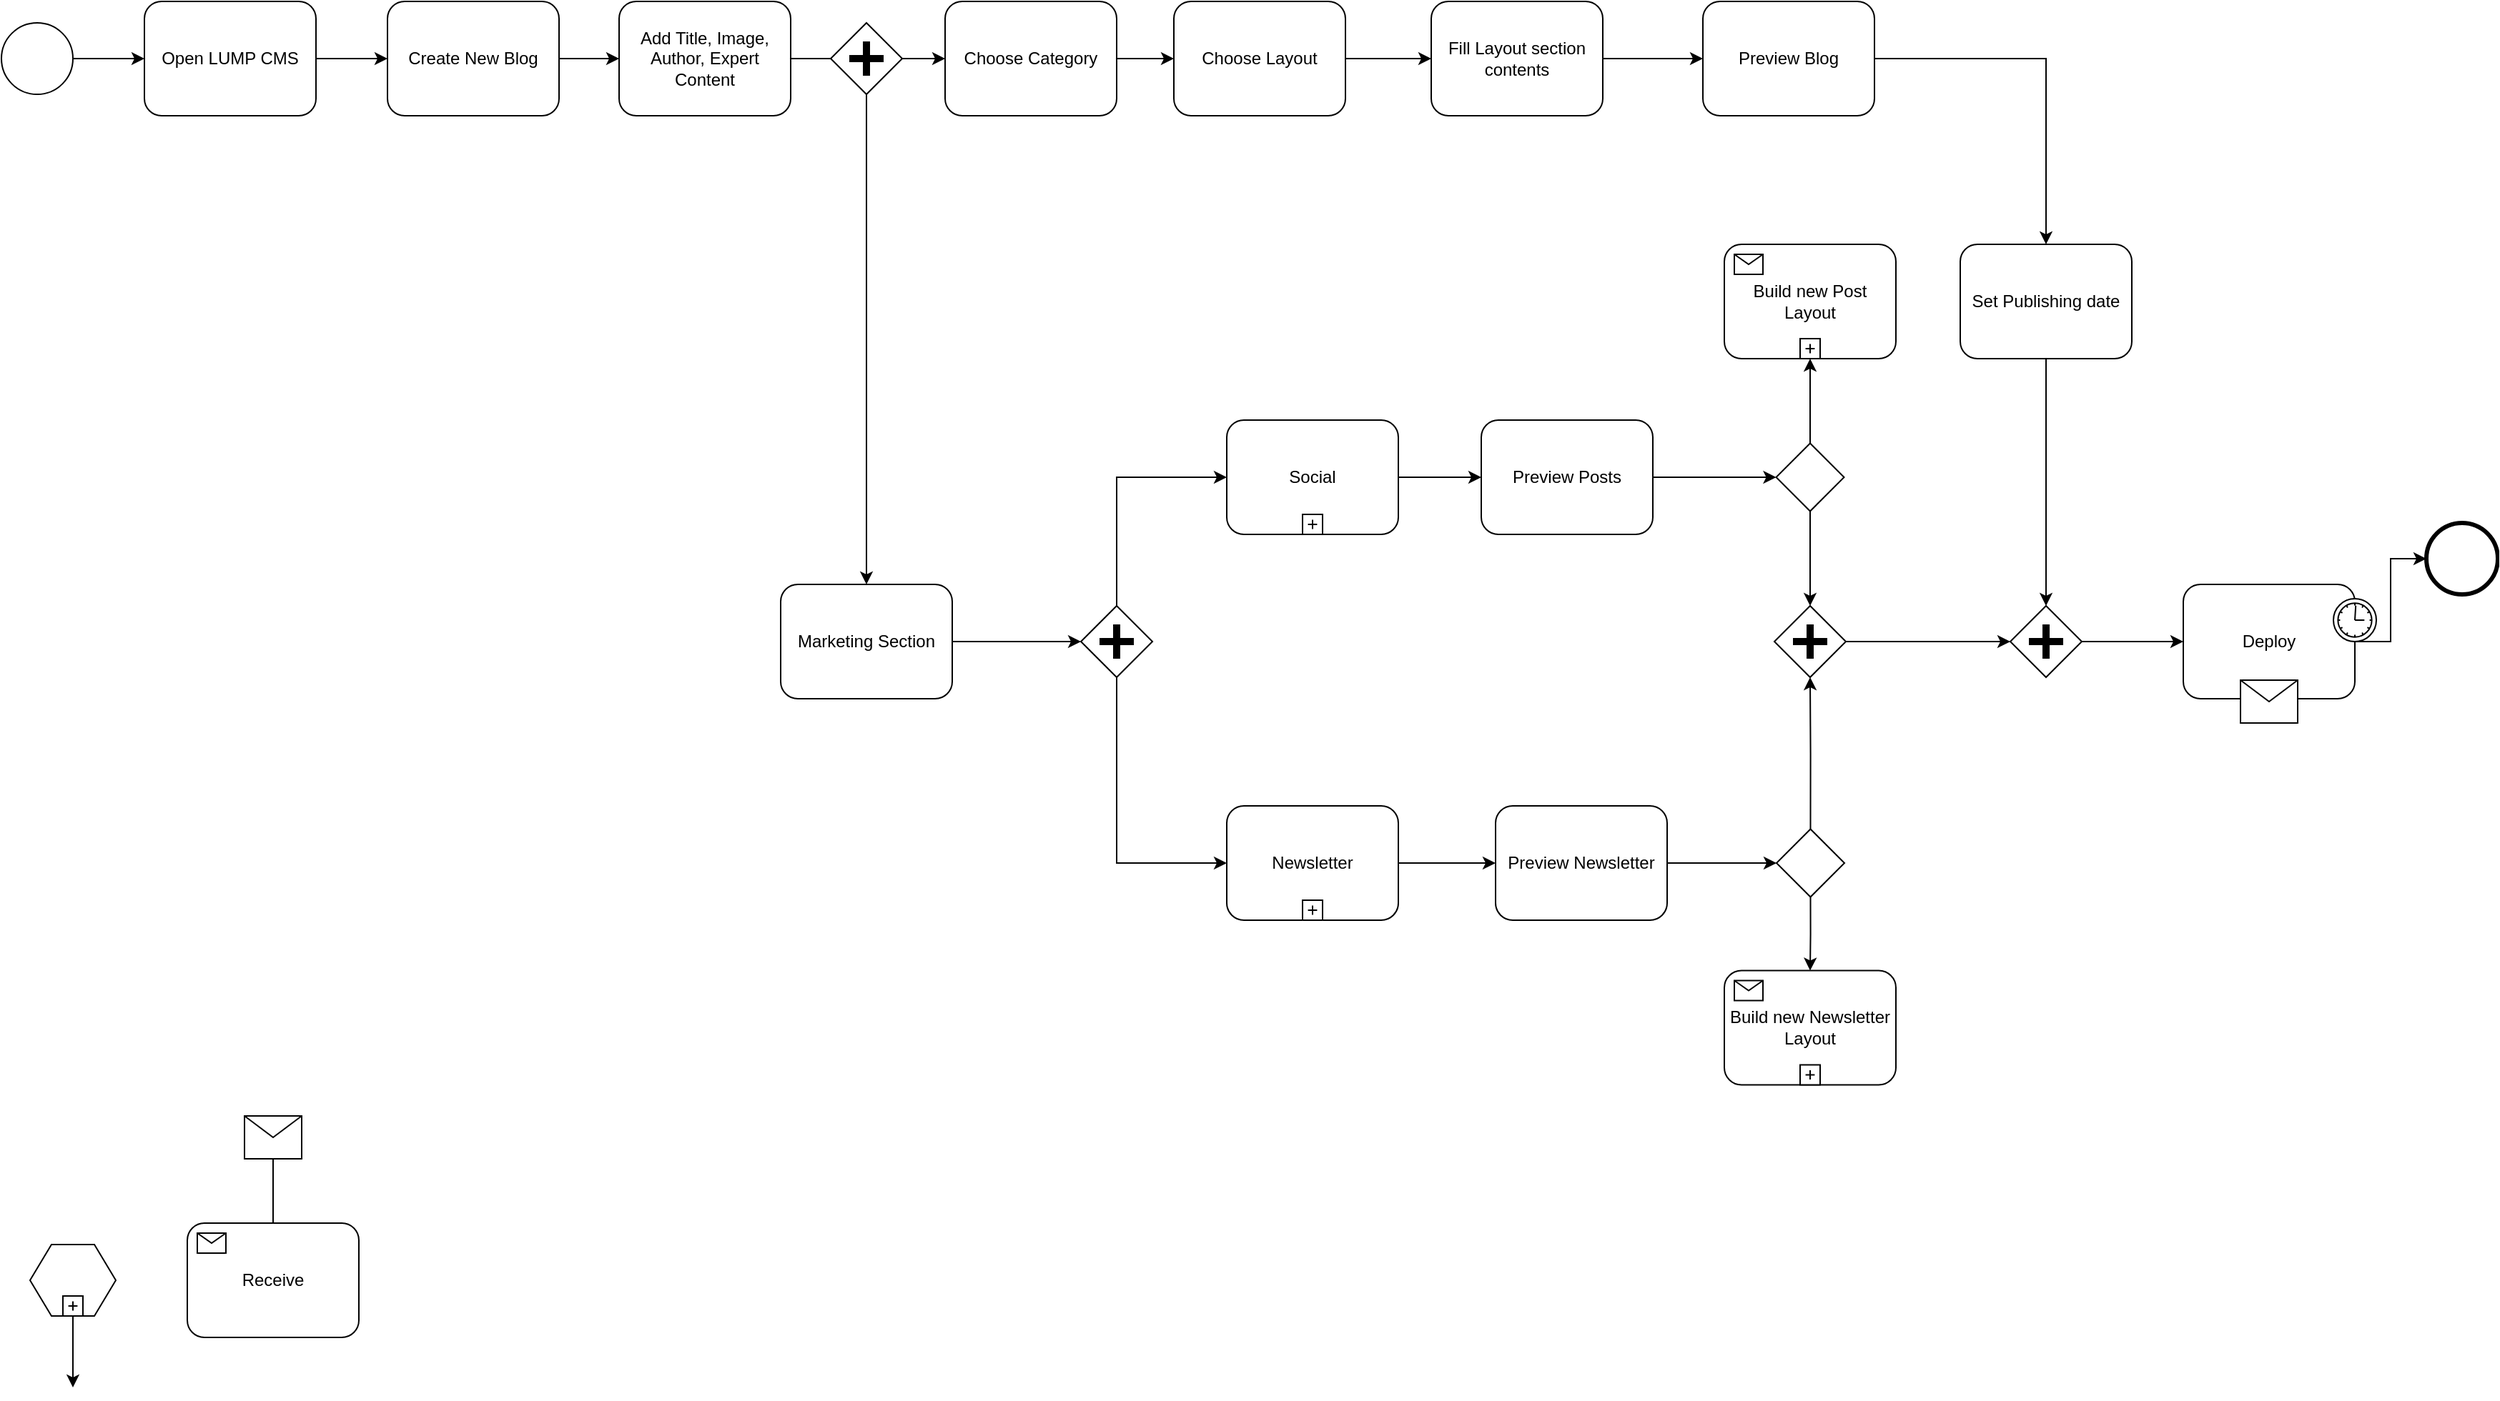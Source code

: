 <mxfile version="16.5.3" type="github">
  <diagram name="Page-1" id="2a216829-ef6e-dabb-86c1-c78162f3ba2b">
    <mxGraphModel dx="1572" dy="1977" grid="1" gridSize="10" guides="1" tooltips="1" connect="1" arrows="1" fold="1" page="1" pageScale="1" pageWidth="850" pageHeight="1100" background="none" math="0" shadow="0">
      <root>
        <mxCell id="0" />
        <mxCell id="1" parent="0" />
        <mxCell id="7a84cebc1def654-1" value="" style="shape=mxgraph.bpmn.shape;html=1;verticalLabelPosition=bottom;labelBackgroundColor=#ffffff;verticalAlign=top;perimeter=ellipsePerimeter;outline=standard;symbol=general;" parent="1" vertex="1">
          <mxGeometry x="80" y="-575" width="50" height="50" as="geometry" />
        </mxCell>
        <mxCell id="7a84cebc1def654-2" value="Open LUMP CMS" style="shape=ext;rounded=1;html=1;whiteSpace=wrap;" parent="1" vertex="1">
          <mxGeometry x="180" y="-590" width="120" height="80" as="geometry" />
        </mxCell>
        <mxCell id="X5YXpkj6SkCxkb7I7DJk-2" value="" style="edgeStyle=orthogonalEdgeStyle;rounded=0;orthogonalLoop=1;jettySize=auto;html=1;" parent="1" source="7a84cebc1def654-3" target="X5YXpkj6SkCxkb7I7DJk-1" edge="1">
          <mxGeometry relative="1" as="geometry" />
        </mxCell>
        <mxCell id="7a84cebc1def654-3" value="Create New Blog" style="shape=ext;rounded=1;html=1;whiteSpace=wrap;" parent="1" vertex="1">
          <mxGeometry x="350" y="-590" width="120" height="80" as="geometry" />
        </mxCell>
        <mxCell id="7a84cebc1def654-6" value="" style="shape=hexagon;whiteSpace=wrap;html=1;perimeter=hexagonPerimeter;" parent="1" vertex="1">
          <mxGeometry x="100" y="280" width="60" height="50" as="geometry" />
        </mxCell>
        <mxCell id="7a84cebc1def654-7" value="" style="html=1;shape=plus;" parent="7a84cebc1def654-6" vertex="1">
          <mxGeometry x="0.5" y="1" width="14" height="14" relative="1" as="geometry">
            <mxPoint x="-7" y="-14" as="offset" />
          </mxGeometry>
        </mxCell>
        <mxCell id="7a84cebc1def654-14" value="Receive" style="html=1;whiteSpace=wrap;rounded=1;" parent="1" vertex="1">
          <mxGeometry x="210" y="265" width="120" height="80" as="geometry" />
        </mxCell>
        <mxCell id="7a84cebc1def654-15" value="" style="html=1;shape=message;" parent="7a84cebc1def654-14" vertex="1">
          <mxGeometry width="20" height="14" relative="1" as="geometry">
            <mxPoint x="7" y="7" as="offset" />
          </mxGeometry>
        </mxCell>
        <mxCell id="7a84cebc1def654-27" value="" style="shape=message;whiteSpace=wrap;html=1;" parent="1" vertex="1">
          <mxGeometry x="250" y="190" width="40" height="30" as="geometry" />
        </mxCell>
        <mxCell id="7a84cebc1def654-36" style="edgeStyle=orthogonalEdgeStyle;rounded=0;html=1;jettySize=auto;orthogonalLoop=1;" parent="1" source="7a84cebc1def654-1" target="7a84cebc1def654-2" edge="1">
          <mxGeometry relative="1" as="geometry" />
        </mxCell>
        <mxCell id="7a84cebc1def654-39" style="edgeStyle=orthogonalEdgeStyle;rounded=0;html=1;jettySize=auto;orthogonalLoop=1;" parent="1" source="7a84cebc1def654-2" target="7a84cebc1def654-3" edge="1">
          <mxGeometry relative="1" as="geometry" />
        </mxCell>
        <mxCell id="7a84cebc1def654-41" style="edgeStyle=orthogonalEdgeStyle;rounded=0;html=1;jettySize=auto;orthogonalLoop=1;endArrow=none;endFill=0;" parent="1" source="7a84cebc1def654-27" target="7a84cebc1def654-14" edge="1">
          <mxGeometry relative="1" as="geometry" />
        </mxCell>
        <mxCell id="7a84cebc1def654-48" style="edgeStyle=orthogonalEdgeStyle;rounded=0;html=1;jettySize=auto;orthogonalLoop=1;" parent="1" source="7a84cebc1def654-6" edge="1">
          <mxGeometry relative="1" as="geometry">
            <mxPoint x="130" y="380" as="targetPoint" />
          </mxGeometry>
        </mxCell>
        <mxCell id="X5YXpkj6SkCxkb7I7DJk-6" value="" style="edgeStyle=orthogonalEdgeStyle;rounded=0;orthogonalLoop=1;jettySize=auto;html=1;startArrow=none;" parent="1" source="h5QCOc6M9xlX3XSJMmyj-26" target="X5YXpkj6SkCxkb7I7DJk-5" edge="1">
          <mxGeometry relative="1" as="geometry" />
        </mxCell>
        <mxCell id="X5YXpkj6SkCxkb7I7DJk-1" value="Add Title, Image, Author, Expert Content" style="shape=ext;rounded=1;html=1;whiteSpace=wrap;" parent="1" vertex="1">
          <mxGeometry x="512" y="-590" width="120" height="80" as="geometry" />
        </mxCell>
        <mxCell id="X5YXpkj6SkCxkb7I7DJk-8" value="" style="edgeStyle=orthogonalEdgeStyle;rounded=0;orthogonalLoop=1;jettySize=auto;html=1;" parent="1" source="X5YXpkj6SkCxkb7I7DJk-5" target="X5YXpkj6SkCxkb7I7DJk-7" edge="1">
          <mxGeometry relative="1" as="geometry" />
        </mxCell>
        <mxCell id="X5YXpkj6SkCxkb7I7DJk-5" value="Choose Category" style="shape=ext;rounded=1;html=1;whiteSpace=wrap;" parent="1" vertex="1">
          <mxGeometry x="740" y="-590" width="120" height="80" as="geometry" />
        </mxCell>
        <mxCell id="h5QCOc6M9xlX3XSJMmyj-9" value="" style="edgeStyle=orthogonalEdgeStyle;rounded=0;orthogonalLoop=1;jettySize=auto;html=1;" edge="1" parent="1" source="X5YXpkj6SkCxkb7I7DJk-7" target="h5QCOc6M9xlX3XSJMmyj-8">
          <mxGeometry relative="1" as="geometry" />
        </mxCell>
        <mxCell id="X5YXpkj6SkCxkb7I7DJk-7" value="Choose Layout" style="shape=ext;rounded=1;html=1;whiteSpace=wrap;" parent="1" vertex="1">
          <mxGeometry x="900" y="-590" width="120" height="80" as="geometry" />
        </mxCell>
        <mxCell id="h5QCOc6M9xlX3XSJMmyj-3" value="Marketing Section" style="shape=ext;rounded=1;html=1;whiteSpace=wrap;" vertex="1" parent="1">
          <mxGeometry x="625" y="-182" width="120" height="80" as="geometry" />
        </mxCell>
        <mxCell id="h5QCOc6M9xlX3XSJMmyj-30" style="edgeStyle=orthogonalEdgeStyle;rounded=0;orthogonalLoop=1;jettySize=auto;html=1;exitX=0.5;exitY=0;exitDx=0;exitDy=0;entryX=0;entryY=0.5;entryDx=0;entryDy=0;" edge="1" parent="1" source="h5QCOc6M9xlX3XSJMmyj-4" target="h5QCOc6M9xlX3XSJMmyj-22">
          <mxGeometry relative="1" as="geometry" />
        </mxCell>
        <mxCell id="h5QCOc6M9xlX3XSJMmyj-35" style="edgeStyle=orthogonalEdgeStyle;rounded=0;orthogonalLoop=1;jettySize=auto;html=1;exitX=0.5;exitY=1;exitDx=0;exitDy=0;entryX=0;entryY=0.5;entryDx=0;entryDy=0;" edge="1" parent="1" source="h5QCOc6M9xlX3XSJMmyj-4" target="h5QCOc6M9xlX3XSJMmyj-31">
          <mxGeometry relative="1" as="geometry" />
        </mxCell>
        <mxCell id="h5QCOc6M9xlX3XSJMmyj-4" value="" style="shape=mxgraph.bpmn.shape;html=1;verticalLabelPosition=bottom;labelBackgroundColor=#ffffff;verticalAlign=top;perimeter=rhombusPerimeter;background=gateway;outline=none;symbol=parallelGw;" vertex="1" parent="1">
          <mxGeometry x="835" y="-167" width="50" height="50" as="geometry" />
        </mxCell>
        <mxCell id="h5QCOc6M9xlX3XSJMmyj-6" style="edgeStyle=orthogonalEdgeStyle;rounded=0;html=1;jettySize=auto;orthogonalLoop=1;" edge="1" parent="1" source="h5QCOc6M9xlX3XSJMmyj-3" target="h5QCOc6M9xlX3XSJMmyj-4">
          <mxGeometry relative="1" as="geometry" />
        </mxCell>
        <mxCell id="h5QCOc6M9xlX3XSJMmyj-11" value="" style="edgeStyle=orthogonalEdgeStyle;rounded=0;orthogonalLoop=1;jettySize=auto;html=1;" edge="1" parent="1" source="h5QCOc6M9xlX3XSJMmyj-8" target="h5QCOc6M9xlX3XSJMmyj-10">
          <mxGeometry relative="1" as="geometry" />
        </mxCell>
        <mxCell id="h5QCOc6M9xlX3XSJMmyj-8" value="Fill Layout section contents" style="shape=ext;rounded=1;html=1;whiteSpace=wrap;" vertex="1" parent="1">
          <mxGeometry x="1080" y="-590" width="120" height="80" as="geometry" />
        </mxCell>
        <mxCell id="h5QCOc6M9xlX3XSJMmyj-99" style="edgeStyle=orthogonalEdgeStyle;rounded=0;orthogonalLoop=1;jettySize=auto;html=1;exitX=1;exitY=0.5;exitDx=0;exitDy=0;" edge="1" parent="1" source="h5QCOc6M9xlX3XSJMmyj-10" target="h5QCOc6M9xlX3XSJMmyj-14">
          <mxGeometry relative="1" as="geometry" />
        </mxCell>
        <mxCell id="h5QCOc6M9xlX3XSJMmyj-10" value="Preview Blog" style="shape=ext;rounded=1;html=1;whiteSpace=wrap;" vertex="1" parent="1">
          <mxGeometry x="1270" y="-590" width="120" height="80" as="geometry" />
        </mxCell>
        <mxCell id="h5QCOc6M9xlX3XSJMmyj-12" value="" style="shape=mxgraph.bpmn.shape;html=1;verticalLabelPosition=bottom;labelBackgroundColor=#ffffff;verticalAlign=top;perimeter=ellipsePerimeter;outline=end;symbol=general;" vertex="1" parent="1">
          <mxGeometry x="1776" y="-225.0" width="50" height="50" as="geometry" />
        </mxCell>
        <mxCell id="h5QCOc6M9xlX3XSJMmyj-42" style="edgeStyle=orthogonalEdgeStyle;rounded=0;orthogonalLoop=1;jettySize=auto;html=1;exitX=0.5;exitY=1;exitDx=0;exitDy=0;entryX=0.5;entryY=0;entryDx=0;entryDy=0;" edge="1" parent="1" source="h5QCOc6M9xlX3XSJMmyj-14" target="h5QCOc6M9xlX3XSJMmyj-40">
          <mxGeometry relative="1" as="geometry" />
        </mxCell>
        <mxCell id="h5QCOc6M9xlX3XSJMmyj-14" value="Set Publishing date" style="shape=ext;rounded=1;html=1;whiteSpace=wrap;" vertex="1" parent="1">
          <mxGeometry x="1450" y="-420" width="120" height="80" as="geometry" />
        </mxCell>
        <mxCell id="h5QCOc6M9xlX3XSJMmyj-60" style="edgeStyle=orthogonalEdgeStyle;rounded=0;orthogonalLoop=1;jettySize=auto;html=1;exitX=1;exitY=0.5;exitDx=0;exitDy=0;entryX=0;entryY=0.5;entryDx=0;entryDy=0;" edge="1" parent="1" source="h5QCOc6M9xlX3XSJMmyj-22" target="h5QCOc6M9xlX3XSJMmyj-54">
          <mxGeometry relative="1" as="geometry" />
        </mxCell>
        <mxCell id="h5QCOc6M9xlX3XSJMmyj-22" value="Social" style="html=1;whiteSpace=wrap;rounded=1;" vertex="1" parent="1">
          <mxGeometry x="937" y="-297" width="120" height="80" as="geometry" />
        </mxCell>
        <mxCell id="h5QCOc6M9xlX3XSJMmyj-23" value="" style="html=1;shape=plus;" vertex="1" parent="h5QCOc6M9xlX3XSJMmyj-22">
          <mxGeometry x="0.5" y="1" width="14" height="14" relative="1" as="geometry">
            <mxPoint x="-7" y="-14" as="offset" />
          </mxGeometry>
        </mxCell>
        <mxCell id="h5QCOc6M9xlX3XSJMmyj-28" style="edgeStyle=orthogonalEdgeStyle;rounded=0;orthogonalLoop=1;jettySize=auto;html=1;exitX=0.5;exitY=1;exitDx=0;exitDy=0;" edge="1" parent="1" source="h5QCOc6M9xlX3XSJMmyj-26" target="h5QCOc6M9xlX3XSJMmyj-3">
          <mxGeometry relative="1" as="geometry" />
        </mxCell>
        <mxCell id="h5QCOc6M9xlX3XSJMmyj-26" value="" style="shape=mxgraph.bpmn.shape;html=1;verticalLabelPosition=bottom;labelBackgroundColor=#ffffff;verticalAlign=top;perimeter=rhombusPerimeter;background=gateway;outline=none;symbol=parallelGw;" vertex="1" parent="1">
          <mxGeometry x="660" y="-575" width="50" height="50" as="geometry" />
        </mxCell>
        <mxCell id="h5QCOc6M9xlX3XSJMmyj-27" value="" style="edgeStyle=orthogonalEdgeStyle;rounded=0;orthogonalLoop=1;jettySize=auto;html=1;endArrow=none;" edge="1" parent="1" source="X5YXpkj6SkCxkb7I7DJk-1" target="h5QCOc6M9xlX3XSJMmyj-26">
          <mxGeometry relative="1" as="geometry">
            <mxPoint x="632" y="-550" as="sourcePoint" />
            <mxPoint x="680" y="-550" as="targetPoint" />
          </mxGeometry>
        </mxCell>
        <mxCell id="h5QCOc6M9xlX3XSJMmyj-58" style="edgeStyle=orthogonalEdgeStyle;rounded=0;orthogonalLoop=1;jettySize=auto;html=1;exitX=1;exitY=0.5;exitDx=0;exitDy=0;entryX=0;entryY=0.5;entryDx=0;entryDy=0;" edge="1" parent="1" source="h5QCOc6M9xlX3XSJMmyj-31" target="h5QCOc6M9xlX3XSJMmyj-57">
          <mxGeometry relative="1" as="geometry" />
        </mxCell>
        <mxCell id="h5QCOc6M9xlX3XSJMmyj-31" value="Newsletter" style="html=1;whiteSpace=wrap;rounded=1;" vertex="1" parent="1">
          <mxGeometry x="937" y="-27" width="120" height="80" as="geometry" />
        </mxCell>
        <mxCell id="h5QCOc6M9xlX3XSJMmyj-32" value="" style="html=1;shape=plus;" vertex="1" parent="h5QCOc6M9xlX3XSJMmyj-31">
          <mxGeometry x="0.5" y="1" width="14" height="14" relative="1" as="geometry">
            <mxPoint x="-7" y="-14" as="offset" />
          </mxGeometry>
        </mxCell>
        <mxCell id="h5QCOc6M9xlX3XSJMmyj-41" style="edgeStyle=orthogonalEdgeStyle;rounded=0;orthogonalLoop=1;jettySize=auto;html=1;exitX=1;exitY=0.5;exitDx=0;exitDy=0;entryX=0;entryY=0.5;entryDx=0;entryDy=0;" edge="1" parent="1" source="h5QCOc6M9xlX3XSJMmyj-36" target="h5QCOc6M9xlX3XSJMmyj-40">
          <mxGeometry relative="1" as="geometry" />
        </mxCell>
        <mxCell id="h5QCOc6M9xlX3XSJMmyj-36" value="" style="shape=mxgraph.bpmn.shape;html=1;verticalLabelPosition=bottom;labelBackgroundColor=#ffffff;verticalAlign=top;perimeter=rhombusPerimeter;background=gateway;outline=none;symbol=parallelGw;" vertex="1" parent="1">
          <mxGeometry x="1320" y="-167" width="50" height="50" as="geometry" />
        </mxCell>
        <mxCell id="h5QCOc6M9xlX3XSJMmyj-52" style="edgeStyle=orthogonalEdgeStyle;rounded=0;orthogonalLoop=1;jettySize=auto;html=1;exitX=1;exitY=0.5;exitDx=0;exitDy=0;entryX=0;entryY=0.5;entryDx=0;entryDy=0;" edge="1" parent="1" source="h5QCOc6M9xlX3XSJMmyj-40" target="h5QCOc6M9xlX3XSJMmyj-50">
          <mxGeometry relative="1" as="geometry" />
        </mxCell>
        <mxCell id="h5QCOc6M9xlX3XSJMmyj-40" value="" style="shape=mxgraph.bpmn.shape;html=1;verticalLabelPosition=bottom;labelBackgroundColor=#ffffff;verticalAlign=top;perimeter=rhombusPerimeter;background=gateway;outline=none;symbol=parallelGw;" vertex="1" parent="1">
          <mxGeometry x="1485" y="-167" width="50" height="50" as="geometry" />
        </mxCell>
        <mxCell id="h5QCOc6M9xlX3XSJMmyj-53" style="edgeStyle=orthogonalEdgeStyle;rounded=0;orthogonalLoop=1;jettySize=auto;html=1;exitX=1;exitY=0.5;exitDx=0;exitDy=0;" edge="1" parent="1" source="h5QCOc6M9xlX3XSJMmyj-50" target="h5QCOc6M9xlX3XSJMmyj-12">
          <mxGeometry relative="1" as="geometry" />
        </mxCell>
        <mxCell id="h5QCOc6M9xlX3XSJMmyj-65" style="edgeStyle=orthogonalEdgeStyle;rounded=0;orthogonalLoop=1;jettySize=auto;html=1;exitX=0.5;exitY=1;exitDx=0;exitDy=0;entryX=0.5;entryY=0;entryDx=0;entryDy=0;" edge="1" parent="1" source="h5QCOc6M9xlX3XSJMmyj-50" target="h5QCOc6M9xlX3XSJMmyj-62">
          <mxGeometry relative="1" as="geometry" />
        </mxCell>
        <mxCell id="h5QCOc6M9xlX3XSJMmyj-50" value="Deploy" style="html=1;whiteSpace=wrap;rounded=1;" vertex="1" parent="1">
          <mxGeometry x="1606" y="-182" width="120" height="80" as="geometry" />
        </mxCell>
        <mxCell id="h5QCOc6M9xlX3XSJMmyj-51" value="" style="shape=mxgraph.bpmn.timer_start;perimeter=ellipsePerimeter;html=1;labelPosition=right;labelBackgroundColor=#ffffff;align=left;" vertex="1" parent="h5QCOc6M9xlX3XSJMmyj-50">
          <mxGeometry x="1" width="30" height="30" relative="1" as="geometry">
            <mxPoint x="-15" y="10" as="offset" />
          </mxGeometry>
        </mxCell>
        <mxCell id="h5QCOc6M9xlX3XSJMmyj-72" style="edgeStyle=orthogonalEdgeStyle;rounded=0;orthogonalLoop=1;jettySize=auto;html=1;exitX=1;exitY=0.5;exitDx=0;exitDy=0;entryX=0;entryY=0.5;entryDx=0;entryDy=0;" edge="1" parent="1" source="h5QCOc6M9xlX3XSJMmyj-54" target="h5QCOc6M9xlX3XSJMmyj-71">
          <mxGeometry relative="1" as="geometry" />
        </mxCell>
        <mxCell id="h5QCOc6M9xlX3XSJMmyj-54" value="Preview Posts" style="shape=ext;rounded=1;html=1;whiteSpace=wrap;" vertex="1" parent="1">
          <mxGeometry x="1115" y="-297" width="120" height="80" as="geometry" />
        </mxCell>
        <mxCell id="h5QCOc6M9xlX3XSJMmyj-88" style="edgeStyle=orthogonalEdgeStyle;rounded=0;orthogonalLoop=1;jettySize=auto;html=1;exitX=1;exitY=0.5;exitDx=0;exitDy=0;entryX=0;entryY=0.5;entryDx=0;entryDy=0;" edge="1" parent="1" source="h5QCOc6M9xlX3XSJMmyj-57" target="h5QCOc6M9xlX3XSJMmyj-86">
          <mxGeometry relative="1" as="geometry" />
        </mxCell>
        <mxCell id="h5QCOc6M9xlX3XSJMmyj-57" value="Preview Newsletter" style="shape=ext;rounded=1;html=1;whiteSpace=wrap;" vertex="1" parent="1">
          <mxGeometry x="1125" y="-27" width="120" height="80" as="geometry" />
        </mxCell>
        <mxCell id="h5QCOc6M9xlX3XSJMmyj-62" value="" style="shape=message;whiteSpace=wrap;html=1;" vertex="1" parent="1">
          <mxGeometry x="1646" y="-115" width="40" height="30" as="geometry" />
        </mxCell>
        <mxCell id="h5QCOc6M9xlX3XSJMmyj-74" style="edgeStyle=orthogonalEdgeStyle;rounded=0;orthogonalLoop=1;jettySize=auto;html=1;exitX=0.5;exitY=1;exitDx=0;exitDy=0;entryX=0.5;entryY=0;entryDx=0;entryDy=0;" edge="1" parent="1" source="h5QCOc6M9xlX3XSJMmyj-71" target="h5QCOc6M9xlX3XSJMmyj-36">
          <mxGeometry relative="1" as="geometry" />
        </mxCell>
        <mxCell id="h5QCOc6M9xlX3XSJMmyj-80" style="edgeStyle=orthogonalEdgeStyle;rounded=0;orthogonalLoop=1;jettySize=auto;html=1;exitX=0.5;exitY=0;exitDx=0;exitDy=0;entryX=0.5;entryY=1;entryDx=0;entryDy=0;" edge="1" parent="1" source="h5QCOc6M9xlX3XSJMmyj-71" target="h5QCOc6M9xlX3XSJMmyj-79">
          <mxGeometry relative="1" as="geometry" />
        </mxCell>
        <mxCell id="h5QCOc6M9xlX3XSJMmyj-71" value="" style="rhombus;" vertex="1" parent="1">
          <mxGeometry x="1321.25" y="-280.75" width="47.5" height="47.5" as="geometry" />
        </mxCell>
        <mxCell id="h5QCOc6M9xlX3XSJMmyj-75" value="Build new Post Layout" style="html=1;whiteSpace=wrap;rounded=1;" vertex="1" parent="1">
          <mxGeometry x="1285" y="-420" width="120" height="80" as="geometry" />
        </mxCell>
        <mxCell id="h5QCOc6M9xlX3XSJMmyj-76" value="" style="html=1;shape=message;" vertex="1" parent="h5QCOc6M9xlX3XSJMmyj-75">
          <mxGeometry width="20" height="14" relative="1" as="geometry">
            <mxPoint x="7" y="7" as="offset" />
          </mxGeometry>
        </mxCell>
        <mxCell id="h5QCOc6M9xlX3XSJMmyj-79" value="" style="html=1;shape=plus;" vertex="1" parent="h5QCOc6M9xlX3XSJMmyj-75">
          <mxGeometry x="53" y="66" width="14" height="14" as="geometry" />
        </mxCell>
        <mxCell id="h5QCOc6M9xlX3XSJMmyj-83" value="Build new Newsletter Layout" style="html=1;whiteSpace=wrap;rounded=1;" vertex="1" parent="1">
          <mxGeometry x="1285" y="88.25" width="120" height="80" as="geometry" />
        </mxCell>
        <mxCell id="h5QCOc6M9xlX3XSJMmyj-84" value="" style="html=1;shape=message;" vertex="1" parent="h5QCOc6M9xlX3XSJMmyj-83">
          <mxGeometry width="20" height="14" relative="1" as="geometry">
            <mxPoint x="7" y="7" as="offset" />
          </mxGeometry>
        </mxCell>
        <mxCell id="h5QCOc6M9xlX3XSJMmyj-85" value="" style="html=1;shape=plus;" vertex="1" parent="h5QCOc6M9xlX3XSJMmyj-83">
          <mxGeometry x="53" y="66" width="14" height="14" as="geometry" />
        </mxCell>
        <mxCell id="h5QCOc6M9xlX3XSJMmyj-89" style="edgeStyle=orthogonalEdgeStyle;rounded=0;orthogonalLoop=1;jettySize=auto;html=1;exitX=0.5;exitY=0;exitDx=0;exitDy=0;entryX=0.5;entryY=1;entryDx=0;entryDy=0;" edge="1" parent="1" source="h5QCOc6M9xlX3XSJMmyj-86" target="h5QCOc6M9xlX3XSJMmyj-36">
          <mxGeometry relative="1" as="geometry" />
        </mxCell>
        <mxCell id="h5QCOc6M9xlX3XSJMmyj-90" style="edgeStyle=orthogonalEdgeStyle;rounded=0;orthogonalLoop=1;jettySize=auto;html=1;exitX=0.5;exitY=1;exitDx=0;exitDy=0;entryX=0.5;entryY=0;entryDx=0;entryDy=0;" edge="1" parent="1" source="h5QCOc6M9xlX3XSJMmyj-86" target="h5QCOc6M9xlX3XSJMmyj-83">
          <mxGeometry relative="1" as="geometry" />
        </mxCell>
        <mxCell id="h5QCOc6M9xlX3XSJMmyj-86" value="" style="rhombus;" vertex="1" parent="1">
          <mxGeometry x="1321.5" y="-10.75" width="47.5" height="47.5" as="geometry" />
        </mxCell>
      </root>
    </mxGraphModel>
  </diagram>
</mxfile>
